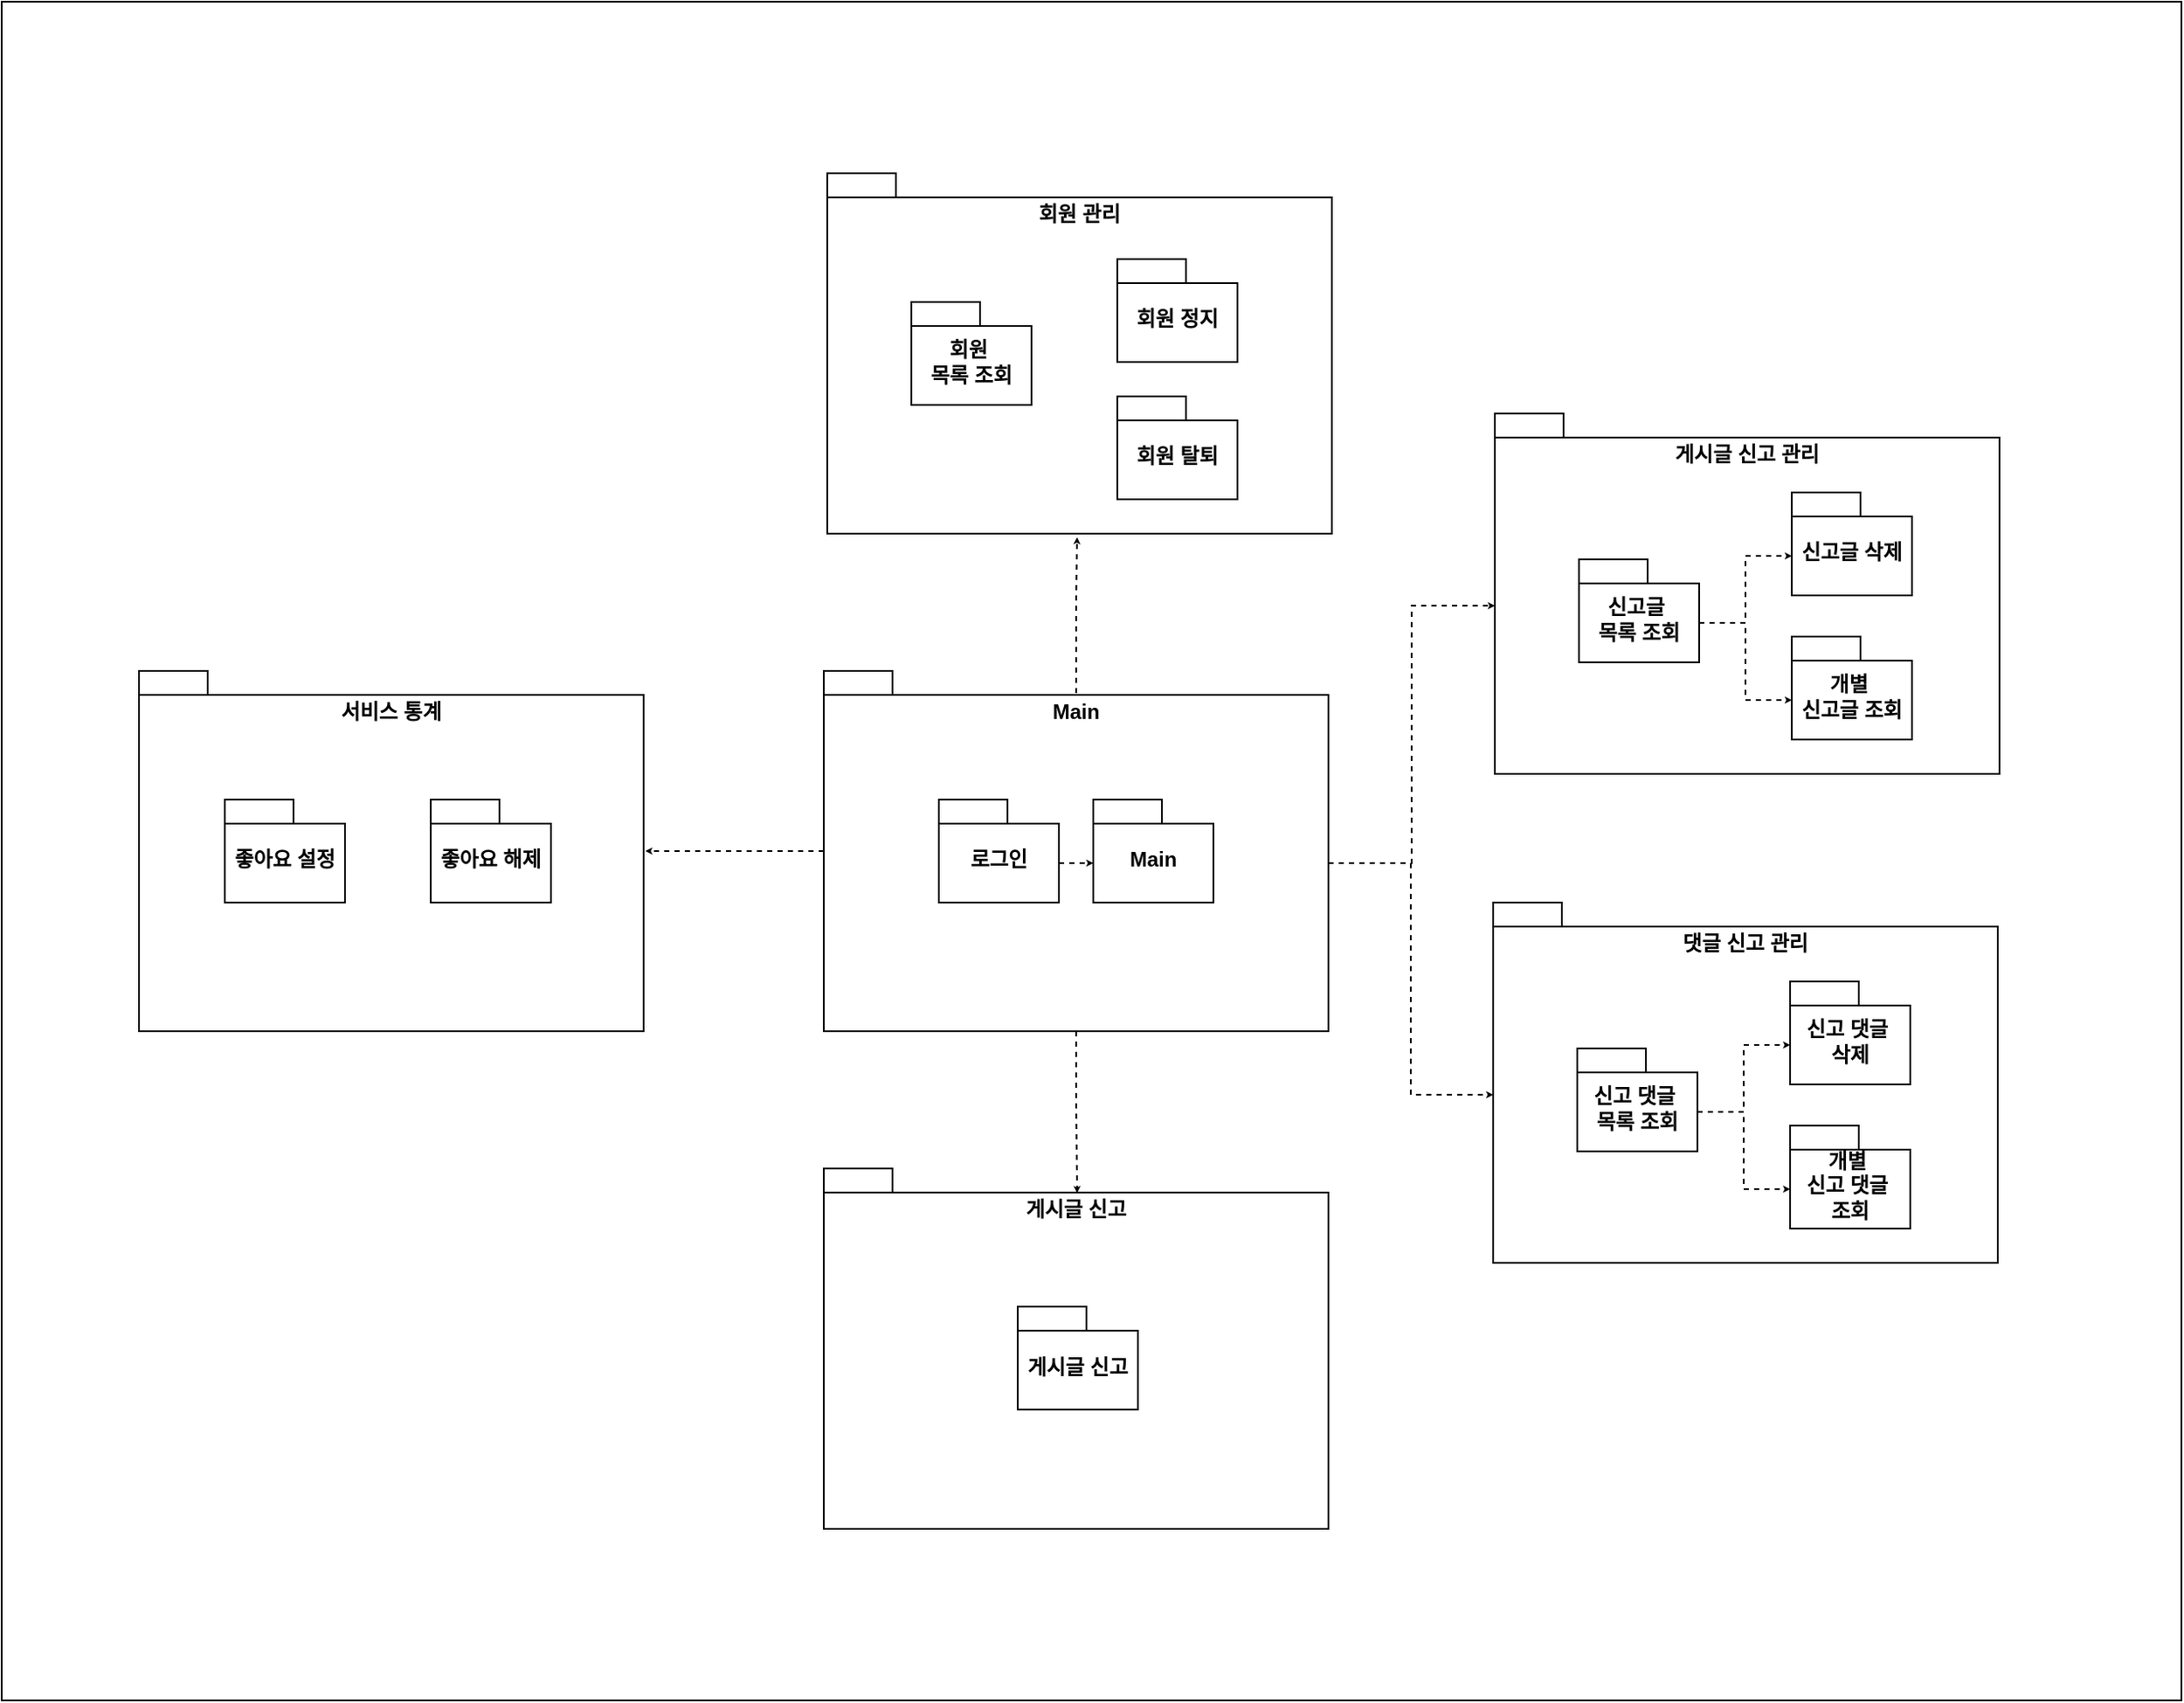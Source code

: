 <mxfile version="28.0.5">
  <diagram name="페이지-1" id="LSf1G-oPDong2yc2xEMc">
    <mxGraphModel dx="3237" dy="317" grid="1" gridSize="10" guides="1" tooltips="1" connect="1" arrows="1" fold="1" page="1" pageScale="1" pageWidth="827" pageHeight="1169" math="0" shadow="0">
      <root>
        <mxCell id="0" />
        <mxCell id="1" parent="0" />
        <mxCell id="G7H6iAO3qgnh4qPglECx-9" value="" style="rounded=0;whiteSpace=wrap;html=1;fillColor=light-dark(#FFFFFF,#FFFFFF);" vertex="1" parent="1">
          <mxGeometry x="-640" y="1220" width="1270" height="990" as="geometry" />
        </mxCell>
        <mxCell id="x-kcLSuFVJ4WcSOrK4Yc-6" value="게시글 신고 관리" style="shape=folder;fontStyle=1;spacingTop=10;tabWidth=40;tabHeight=14;tabPosition=left;html=1;whiteSpace=wrap;verticalAlign=top;strokeColor=light-dark(#000000,#000000);align=center;fontFamily=Helvetica;fontSize=12;fontColor=light-dark(#000000,#000000);fillColor=none;" parent="1" vertex="1">
          <mxGeometry x="230" y="1460" width="294" height="210" as="geometry" />
        </mxCell>
        <mxCell id="x-kcLSuFVJ4WcSOrK4Yc-7" value="신고글&amp;nbsp;&lt;div&gt;목록 조회&lt;/div&gt;" style="shape=folder;fontStyle=1;spacingTop=10;tabWidth=40;tabHeight=14;tabPosition=left;html=1;whiteSpace=wrap;verticalAlign=middle;fontSize=12;strokeColor=light-dark(#000000,#000000);align=center;fontFamily=Helvetica;fontColor=light-dark(#000000,#000000);fillColor=none;" parent="1" vertex="1">
          <mxGeometry x="279" y="1545" width="70" height="60" as="geometry" />
        </mxCell>
        <mxCell id="x-kcLSuFVJ4WcSOrK4Yc-8" value="신고글 삭제" style="shape=folder;fontStyle=1;spacingTop=10;tabWidth=40;tabHeight=14;tabPosition=left;html=1;whiteSpace=wrap;verticalAlign=middle;fontSize=12;strokeColor=light-dark(#000000,#000000);align=center;fontFamily=Helvetica;fontColor=light-dark(#000000,#000000);fillColor=none;" parent="1" vertex="1">
          <mxGeometry x="403" y="1506" width="70" height="60" as="geometry" />
        </mxCell>
        <mxCell id="x-kcLSuFVJ4WcSOrK4Yc-10" value="&lt;font style=&quot;color: light-dark(rgb(0, 0, 0), rgb(0, 0, 0));&quot;&gt;개별&amp;nbsp;&lt;/font&gt;&lt;div&gt;&lt;font style=&quot;color: light-dark(rgb(0, 0, 0), rgb(0, 0, 0));&quot;&gt;신고글&amp;nbsp;&lt;span style=&quot;background-color: transparent;&quot;&gt;조회&lt;/span&gt;&lt;/font&gt;&lt;/div&gt;" style="shape=folder;fontStyle=1;spacingTop=10;tabWidth=40;tabHeight=14;tabPosition=left;html=1;whiteSpace=wrap;verticalAlign=middle;fontSize=12;strokeColor=light-dark(#000000,#000000);align=center;fontFamily=Helvetica;fontColor=light-dark(#000000,#000000);fillColor=none;" parent="1" vertex="1">
          <mxGeometry x="403" y="1590" width="70" height="60" as="geometry" />
        </mxCell>
        <mxCell id="x-kcLSuFVJ4WcSOrK4Yc-12" style="edgeStyle=orthogonalEdgeStyle;rounded=0;orthogonalLoop=1;jettySize=auto;html=1;exitX=0;exitY=0;exitDx=70;exitDy=37;exitPerimeter=0;entryX=0;entryY=0;entryDx=0;entryDy=37;entryPerimeter=0;dashed=1;startSize=1;endSize=1;strokeColor=light-dark(#000000,#000000);" parent="1" source="x-kcLSuFVJ4WcSOrK4Yc-7" target="x-kcLSuFVJ4WcSOrK4Yc-8" edge="1">
          <mxGeometry relative="1" as="geometry" />
        </mxCell>
        <mxCell id="x-kcLSuFVJ4WcSOrK4Yc-13" style="edgeStyle=orthogonalEdgeStyle;rounded=0;orthogonalLoop=1;jettySize=auto;html=1;exitX=0;exitY=0;exitDx=70;exitDy=37;exitPerimeter=0;entryX=0;entryY=0;entryDx=0;entryDy=37;entryPerimeter=0;dashed=1;startSize=1;endSize=1;strokeColor=light-dark(#000000,#000000);" parent="1" source="x-kcLSuFVJ4WcSOrK4Yc-7" target="x-kcLSuFVJ4WcSOrK4Yc-10" edge="1">
          <mxGeometry relative="1" as="geometry">
            <mxPoint x="281.31" y="1571.24" as="sourcePoint" />
            <mxPoint x="281.52" y="1597.52" as="targetPoint" />
          </mxGeometry>
        </mxCell>
        <mxCell id="G7H6iAO3qgnh4qPglECx-6" style="edgeStyle=orthogonalEdgeStyle;rounded=0;orthogonalLoop=1;jettySize=auto;html=1;exitX=0.5;exitY=1;exitDx=0;exitDy=0;exitPerimeter=0;entryX=0.502;entryY=0.068;entryDx=0;entryDy=0;entryPerimeter=0;dashed=1;strokeColor=light-dark(#000000,#000000);align=center;verticalAlign=middle;fontFamily=Helvetica;fontSize=11;fontColor=default;labelBackgroundColor=default;startSize=1;endArrow=classic;endSize=1;" edge="1" parent="1" source="x-kcLSuFVJ4WcSOrK4Yc-26" target="x-kcLSuFVJ4WcSOrK4Yc-36">
          <mxGeometry relative="1" as="geometry" />
        </mxCell>
        <mxCell id="x-kcLSuFVJ4WcSOrK4Yc-26" value="Main" style="shape=folder;fontStyle=1;spacingTop=10;tabWidth=40;tabHeight=14;tabPosition=left;html=1;whiteSpace=wrap;verticalAlign=top;strokeColor=light-dark(#000000,#000000);align=center;fontFamily=Helvetica;fontSize=12;fontColor=light-dark(#000000,#000000);fillColor=none;" parent="1" vertex="1">
          <mxGeometry x="-161" y="1610" width="294" height="210" as="geometry" />
        </mxCell>
        <mxCell id="x-kcLSuFVJ4WcSOrK4Yc-27" value="로그인" style="shape=folder;fontStyle=1;spacingTop=10;tabWidth=40;tabHeight=14;tabPosition=left;html=1;whiteSpace=wrap;verticalAlign=middle;fontSize=12;strokeColor=light-dark(#000000,#000000);align=center;fontFamily=Helvetica;fontColor=light-dark(#000000,#000000);fillColor=none;" parent="1" vertex="1">
          <mxGeometry x="-94" y="1685" width="70" height="60" as="geometry" />
        </mxCell>
        <mxCell id="x-kcLSuFVJ4WcSOrK4Yc-28" value="Main" style="shape=folder;fontStyle=1;spacingTop=10;tabWidth=40;tabHeight=14;tabPosition=left;html=1;whiteSpace=wrap;verticalAlign=middle;fontSize=12;strokeColor=light-dark(#000000,#000000);align=center;fontFamily=Helvetica;fontColor=light-dark(#000000,#000000);fillColor=none;" parent="1" vertex="1">
          <mxGeometry x="-4" y="1685" width="70" height="60" as="geometry" />
        </mxCell>
        <mxCell id="x-kcLSuFVJ4WcSOrK4Yc-29" style="edgeStyle=orthogonalEdgeStyle;rounded=0;orthogonalLoop=1;jettySize=auto;html=1;exitX=0;exitY=0;exitDx=70;exitDy=37;exitPerimeter=0;entryX=0;entryY=0;entryDx=0;entryDy=37;entryPerimeter=0;dashed=1;startSize=1;endSize=1;strokeColor=light-dark(#000000,#000000);" parent="1" source="x-kcLSuFVJ4WcSOrK4Yc-27" target="x-kcLSuFVJ4WcSOrK4Yc-28" edge="1">
          <mxGeometry relative="1" as="geometry" />
        </mxCell>
        <mxCell id="x-kcLSuFVJ4WcSOrK4Yc-34" value="회원 관리" style="shape=folder;fontStyle=1;spacingTop=10;tabWidth=40;tabHeight=14;tabPosition=left;html=1;whiteSpace=wrap;verticalAlign=top;strokeColor=light-dark(#000000,#000000);fillColor=none;fontColor=light-dark(#000000,#000000);" parent="1" vertex="1">
          <mxGeometry x="-159" y="1320" width="294" height="210" as="geometry" />
        </mxCell>
        <mxCell id="x-kcLSuFVJ4WcSOrK4Yc-35" value="회원&amp;nbsp;&lt;div&gt;목록 조회&lt;/div&gt;" style="shape=folder;fontStyle=1;spacingTop=10;tabWidth=40;tabHeight=14;tabPosition=left;html=1;whiteSpace=wrap;verticalAlign=middle;fontSize=12;strokeColor=light-dark(#000000,#000000);align=center;fontFamily=Helvetica;fontColor=light-dark(#000000,#000000);fillColor=none;" parent="1" vertex="1">
          <mxGeometry x="-110" y="1395" width="70" height="60" as="geometry" />
        </mxCell>
        <mxCell id="x-kcLSuFVJ4WcSOrK4Yc-36" value="게시글 신고" style="shape=folder;fontStyle=1;spacingTop=10;tabWidth=40;tabHeight=14;tabPosition=left;html=1;whiteSpace=wrap;verticalAlign=top;strokeColor=light-dark(#000000,#000000);align=center;fontFamily=Helvetica;fontSize=12;fontColor=light-dark(#000000,#000000);fillColor=none;" parent="1" vertex="1">
          <mxGeometry x="-161" y="1900" width="294" height="210" as="geometry" />
        </mxCell>
        <mxCell id="x-kcLSuFVJ4WcSOrK4Yc-37" value="게시글 신고" style="shape=folder;fontStyle=1;spacingTop=10;tabWidth=40;tabHeight=14;tabPosition=left;html=1;whiteSpace=wrap;verticalAlign=middle;fontSize=12;strokeColor=light-dark(#000000,#000000);align=center;fontFamily=Helvetica;fontColor=light-dark(#000000,#000000);fillColor=none;" parent="1" vertex="1">
          <mxGeometry x="-48" y="1980.5" width="70" height="60" as="geometry" />
        </mxCell>
        <mxCell id="x-kcLSuFVJ4WcSOrK4Yc-38" value="서비스 통계" style="shape=folder;fontStyle=1;spacingTop=10;tabWidth=40;tabHeight=14;tabPosition=left;html=1;whiteSpace=wrap;verticalAlign=top;strokeColor=light-dark(#000000,#000000);align=center;fontFamily=Helvetica;fontSize=12;fontColor=light-dark(#000000,#000000);fillColor=none;" parent="1" vertex="1">
          <mxGeometry x="-560" y="1610" width="294" height="210" as="geometry" />
        </mxCell>
        <mxCell id="x-kcLSuFVJ4WcSOrK4Yc-39" value="좋아요 설정" style="shape=folder;fontStyle=1;spacingTop=10;tabWidth=40;tabHeight=14;tabPosition=left;html=1;whiteSpace=wrap;verticalAlign=middle;fontSize=12;strokeColor=light-dark(#000000,#000000);align=center;fontFamily=Helvetica;fontColor=light-dark(#000000,#000000);fillColor=none;" parent="1" vertex="1">
          <mxGeometry x="-510" y="1685" width="70" height="60" as="geometry" />
        </mxCell>
        <mxCell id="x-kcLSuFVJ4WcSOrK4Yc-40" value="좋아요 해제" style="shape=folder;fontStyle=1;spacingTop=10;tabWidth=40;tabHeight=14;tabPosition=left;html=1;whiteSpace=wrap;verticalAlign=middle;fontSize=12;strokeColor=light-dark(#000000,#000000);align=center;fontFamily=Helvetica;fontColor=light-dark(#000000,#000000);fillColor=none;" parent="1" vertex="1">
          <mxGeometry x="-390" y="1685" width="70" height="60" as="geometry" />
        </mxCell>
        <mxCell id="x-kcLSuFVJ4WcSOrK4Yc-44" value="회원 정지" style="shape=folder;fontStyle=1;spacingTop=10;tabWidth=40;tabHeight=14;tabPosition=left;html=1;whiteSpace=wrap;verticalAlign=middle;fontSize=12;strokeColor=light-dark(#000000,#000000);align=center;fontFamily=Helvetica;fontColor=light-dark(#000000,#000000);fillColor=none;" parent="1" vertex="1">
          <mxGeometry x="10" y="1370" width="70" height="60" as="geometry" />
        </mxCell>
        <mxCell id="x-kcLSuFVJ4WcSOrK4Yc-45" value="회원 탈퇴" style="shape=folder;fontStyle=1;spacingTop=10;tabWidth=40;tabHeight=14;tabPosition=left;html=1;whiteSpace=wrap;verticalAlign=middle;fontSize=12;strokeColor=light-dark(#000000,#000000);align=center;fontFamily=Helvetica;fontColor=light-dark(#000000,#000000);fillColor=none;" parent="1" vertex="1">
          <mxGeometry x="10" y="1450" width="70" height="60" as="geometry" />
        </mxCell>
        <mxCell id="x-kcLSuFVJ4WcSOrK4Yc-46" value="댓글 신고 관리" style="shape=folder;fontStyle=1;spacingTop=10;tabWidth=40;tabHeight=14;tabPosition=left;html=1;whiteSpace=wrap;verticalAlign=top;strokeColor=light-dark(#000000,#000000);align=center;fontFamily=Helvetica;fontSize=12;fontColor=light-dark(#000000,#000000);fillColor=none;" parent="1" vertex="1">
          <mxGeometry x="229" y="1745" width="294" height="210" as="geometry" />
        </mxCell>
        <mxCell id="x-kcLSuFVJ4WcSOrK4Yc-47" value="신고 댓글&amp;nbsp;&lt;div&gt;목록 조회&lt;/div&gt;" style="shape=folder;fontStyle=1;spacingTop=10;tabWidth=40;tabHeight=14;tabPosition=left;html=1;whiteSpace=wrap;verticalAlign=middle;fontSize=12;strokeColor=light-dark(#000000,#000000);align=center;fontFamily=Helvetica;fontColor=light-dark(#000000,#000000);fillColor=none;" parent="1" vertex="1">
          <mxGeometry x="278" y="1830" width="70" height="60" as="geometry" />
        </mxCell>
        <mxCell id="x-kcLSuFVJ4WcSOrK4Yc-48" value="신고 댓글&amp;nbsp;&lt;div&gt;삭제&lt;/div&gt;" style="shape=folder;fontStyle=1;spacingTop=10;tabWidth=40;tabHeight=14;tabPosition=left;html=1;whiteSpace=wrap;verticalAlign=middle;fontSize=12;strokeColor=light-dark(#000000,#000000);align=center;fontFamily=Helvetica;fontColor=light-dark(#000000,#000000);fillColor=none;" parent="1" vertex="1">
          <mxGeometry x="402" y="1791" width="70" height="60" as="geometry" />
        </mxCell>
        <mxCell id="x-kcLSuFVJ4WcSOrK4Yc-49" value="개별&amp;nbsp;&lt;div&gt;신고 댓글&amp;nbsp;&lt;/div&gt;&lt;div&gt;&lt;span style=&quot;background-color: transparent;&quot;&gt;조회&lt;/span&gt;&lt;/div&gt;" style="shape=folder;fontStyle=1;spacingTop=10;tabWidth=40;tabHeight=14;tabPosition=left;html=1;whiteSpace=wrap;verticalAlign=middle;fontSize=12;strokeColor=light-dark(#000000,#000000);align=center;fontFamily=Helvetica;fontColor=light-dark(#000000,#000000);fillColor=none;" parent="1" vertex="1">
          <mxGeometry x="402" y="1875" width="70" height="60" as="geometry" />
        </mxCell>
        <mxCell id="x-kcLSuFVJ4WcSOrK4Yc-50" style="edgeStyle=orthogonalEdgeStyle;rounded=0;orthogonalLoop=1;jettySize=auto;html=1;exitX=0;exitY=0;exitDx=70;exitDy=37;exitPerimeter=0;entryX=0;entryY=0;entryDx=0;entryDy=37;entryPerimeter=0;dashed=1;startSize=1;endSize=1;strokeColor=light-dark(#000000,#000000);" parent="1" source="x-kcLSuFVJ4WcSOrK4Yc-47" target="x-kcLSuFVJ4WcSOrK4Yc-48" edge="1">
          <mxGeometry relative="1" as="geometry" />
        </mxCell>
        <mxCell id="x-kcLSuFVJ4WcSOrK4Yc-51" style="edgeStyle=orthogonalEdgeStyle;rounded=0;orthogonalLoop=1;jettySize=auto;html=1;exitX=0;exitY=0;exitDx=70;exitDy=37;exitPerimeter=0;entryX=0;entryY=0;entryDx=0;entryDy=37;entryPerimeter=0;dashed=1;startSize=1;endSize=1;strokeColor=light-dark(#000000,#000000);" parent="1" source="x-kcLSuFVJ4WcSOrK4Yc-47" target="x-kcLSuFVJ4WcSOrK4Yc-49" edge="1">
          <mxGeometry relative="1" as="geometry">
            <mxPoint x="280.31" y="1856.24" as="sourcePoint" />
            <mxPoint x="280.52" y="1882.52" as="targetPoint" />
          </mxGeometry>
        </mxCell>
        <mxCell id="G7H6iAO3qgnh4qPglECx-2" style="edgeStyle=orthogonalEdgeStyle;rounded=0;orthogonalLoop=1;jettySize=auto;html=1;dashed=1;strokeColor=light-dark(#000000,#000000);align=center;verticalAlign=middle;fontFamily=Helvetica;fontSize=11;fontColor=default;labelBackgroundColor=default;startSize=1;endArrow=classic;endSize=1;exitX=0.5;exitY=0.062;exitDx=0;exitDy=0;exitPerimeter=0;entryX=0.495;entryY=1.01;entryDx=0;entryDy=0;entryPerimeter=0;" edge="1" parent="1" source="x-kcLSuFVJ4WcSOrK4Yc-26" target="x-kcLSuFVJ4WcSOrK4Yc-34">
          <mxGeometry relative="1" as="geometry">
            <mxPoint x="-13.984" y="1613" as="sourcePoint" />
            <mxPoint x="-15" y="1531" as="targetPoint" />
          </mxGeometry>
        </mxCell>
        <mxCell id="G7H6iAO3qgnh4qPglECx-3" style="edgeStyle=orthogonalEdgeStyle;rounded=0;orthogonalLoop=1;jettySize=auto;html=1;dashed=1;strokeColor=light-dark(#000000,#000000);align=center;verticalAlign=middle;fontFamily=Helvetica;fontSize=11;fontColor=default;labelBackgroundColor=default;startSize=1;endArrow=classic;endSize=1;" edge="1" parent="1" source="x-kcLSuFVJ4WcSOrK4Yc-26">
          <mxGeometry relative="1" as="geometry">
            <mxPoint x="-265" y="1715" as="targetPoint" />
          </mxGeometry>
        </mxCell>
        <mxCell id="G7H6iAO3qgnh4qPglECx-4" style="edgeStyle=orthogonalEdgeStyle;rounded=0;orthogonalLoop=1;jettySize=auto;html=1;exitX=0;exitY=0;exitDx=294;exitDy=112;exitPerimeter=0;entryX=0;entryY=0;entryDx=0;entryDy=112;entryPerimeter=0;dashed=1;strokeColor=light-dark(#000000,#000000);align=center;verticalAlign=middle;fontFamily=Helvetica;fontSize=11;fontColor=default;labelBackgroundColor=default;startSize=1;endArrow=classic;endSize=1;" edge="1" parent="1" source="x-kcLSuFVJ4WcSOrK4Yc-26" target="x-kcLSuFVJ4WcSOrK4Yc-6">
          <mxGeometry relative="1" as="geometry" />
        </mxCell>
        <mxCell id="G7H6iAO3qgnh4qPglECx-5" style="edgeStyle=orthogonalEdgeStyle;rounded=0;orthogonalLoop=1;jettySize=auto;html=1;entryX=0;entryY=0;entryDx=0;entryDy=112;entryPerimeter=0;dashed=1;strokeColor=light-dark(#000000,#000000);align=center;verticalAlign=middle;fontFamily=Helvetica;fontSize=11;fontColor=default;labelBackgroundColor=default;startSize=1;endArrow=classic;endSize=1;" edge="1" parent="1" source="x-kcLSuFVJ4WcSOrK4Yc-26" target="x-kcLSuFVJ4WcSOrK4Yc-46">
          <mxGeometry relative="1" as="geometry">
            <Array as="points">
              <mxPoint x="181" y="1722" />
              <mxPoint x="181" y="1857" />
            </Array>
          </mxGeometry>
        </mxCell>
      </root>
    </mxGraphModel>
  </diagram>
</mxfile>
